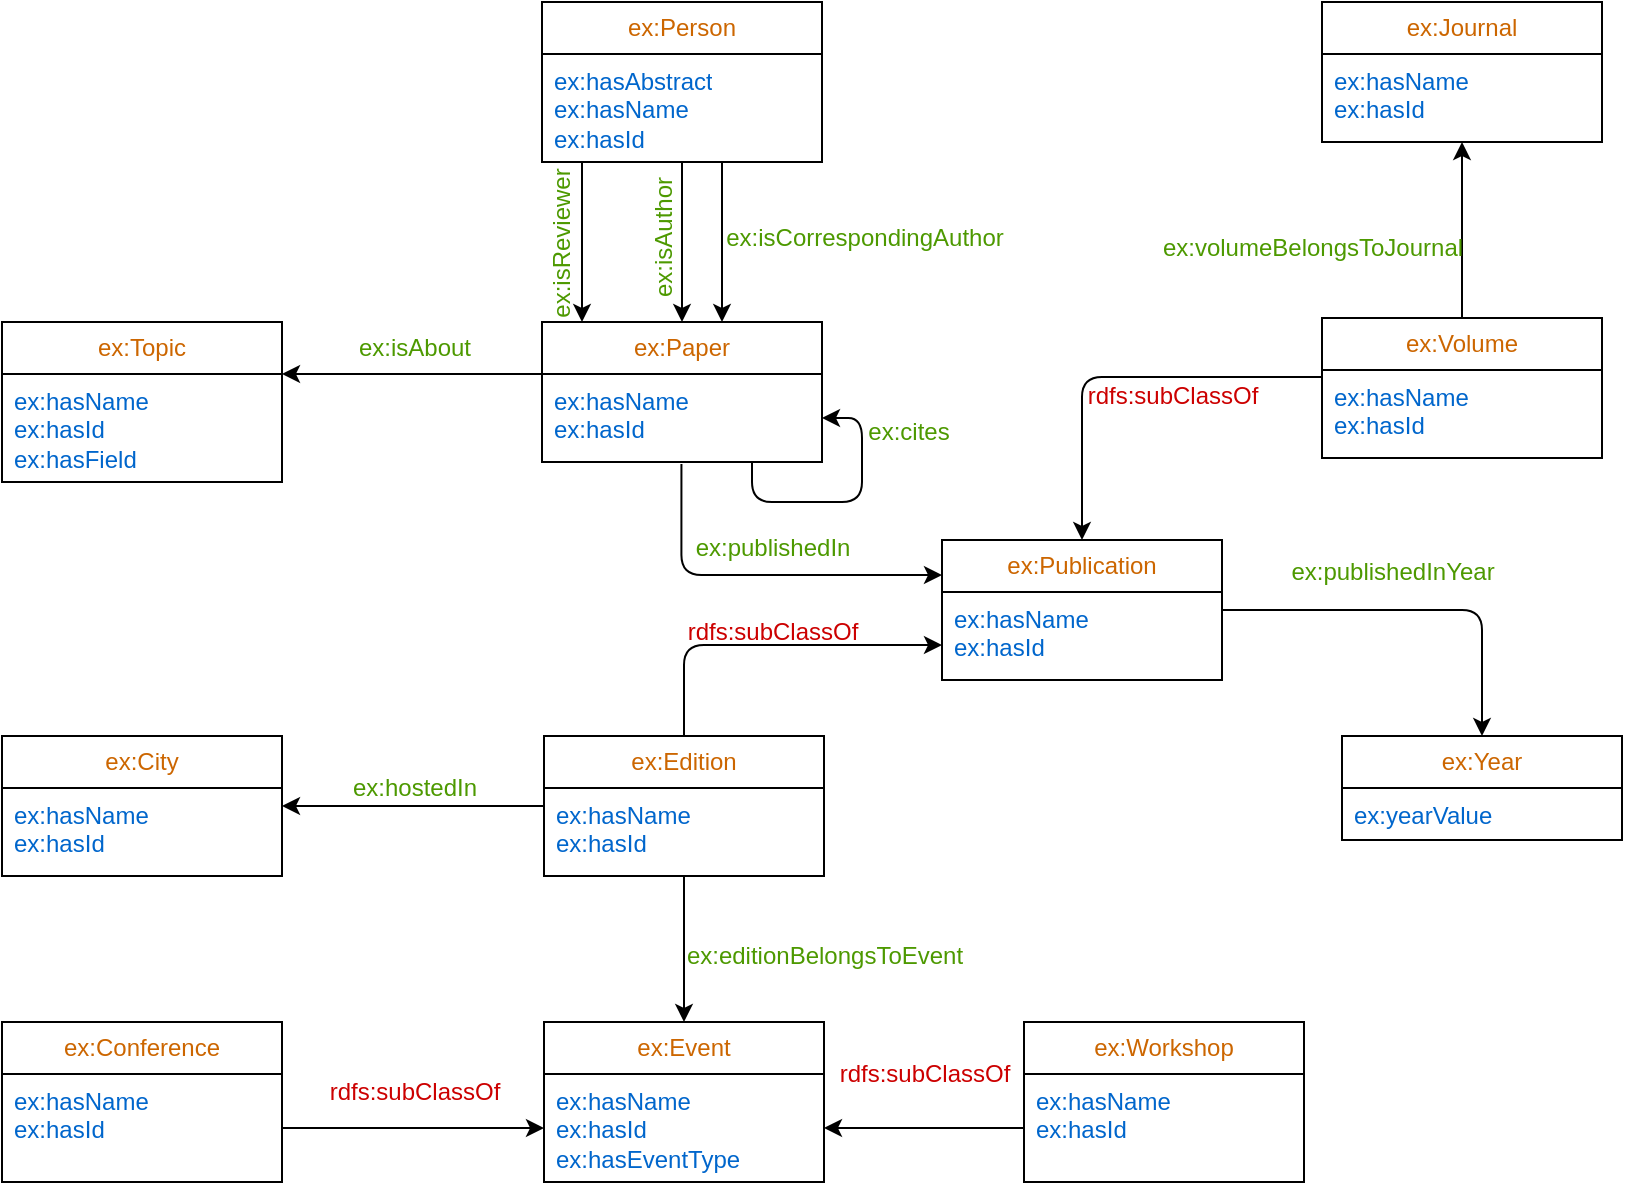 <mxfile version="22.1.11" type="device" pages="2">
  <diagram name="Página-1" id="UC0jaFNqZixYjV9ucipE">
    <mxGraphModel dx="2037" dy="826" grid="1" gridSize="10" guides="1" tooltips="1" connect="1" arrows="1" fold="1" page="1" pageScale="1" pageWidth="827" pageHeight="1169" math="0" shadow="0">
      <root>
        <mxCell id="0" />
        <mxCell id="1" parent="0" />
        <mxCell id="M4EUSrs-WT1TuQm7Qc7x-12" style="edgeStyle=orthogonalEdgeStyle;rounded=0;orthogonalLoop=1;jettySize=auto;html=1;endArrow=classic;endFill=1;startArrow=none;startFill=0;" parent="1" source="M4EUSrs-WT1TuQm7Qc7x-2" target="M4EUSrs-WT1TuQm7Qc7x-10" edge="1">
          <mxGeometry relative="1" as="geometry">
            <Array as="points">
              <mxPoint x="590" y="130" />
              <mxPoint x="590" y="130" />
            </Array>
          </mxGeometry>
        </mxCell>
        <mxCell id="M4EUSrs-WT1TuQm7Qc7x-68" style="edgeStyle=orthogonalEdgeStyle;rounded=0;orthogonalLoop=1;jettySize=auto;html=1;startArrow=none;startFill=0;endArrow=classic;endFill=1;" parent="1" source="M4EUSrs-WT1TuQm7Qc7x-2" target="M4EUSrs-WT1TuQm7Qc7x-10" edge="1">
          <mxGeometry relative="1" as="geometry">
            <Array as="points">
              <mxPoint x="690" y="100" />
              <mxPoint x="690" y="100" />
            </Array>
          </mxGeometry>
        </mxCell>
        <mxCell id="M4EUSrs-WT1TuQm7Qc7x-2" value="&lt;font color=&quot;#cc6600&quot;&gt;ex:Person&lt;/font&gt;" style="swimlane;fontStyle=0;childLayout=stackLayout;horizontal=1;startSize=26;fillColor=none;horizontalStack=0;resizeParent=1;resizeParentMax=0;resizeLast=0;collapsible=1;marginBottom=0;whiteSpace=wrap;html=1;" parent="1" vertex="1">
          <mxGeometry x="570" y="20" width="140" height="80" as="geometry" />
        </mxCell>
        <mxCell id="M4EUSrs-WT1TuQm7Qc7x-5" value="&lt;font color=&quot;#0066cc&quot;&gt;ex:hasAbstract&lt;br&gt;ex:hasName&lt;br&gt;ex:hasId&lt;/font&gt;" style="text;strokeColor=none;fillColor=none;align=left;verticalAlign=top;spacingLeft=4;spacingRight=4;overflow=hidden;rotatable=0;points=[[0,0.5],[1,0.5]];portConstraint=eastwest;whiteSpace=wrap;html=1;" parent="M4EUSrs-WT1TuQm7Qc7x-2" vertex="1">
          <mxGeometry y="26" width="140" height="54" as="geometry" />
        </mxCell>
        <mxCell id="M4EUSrs-WT1TuQm7Qc7x-82" style="edgeStyle=orthogonalEdgeStyle;rounded=0;orthogonalLoop=1;jettySize=auto;html=1;startArrow=classic;startFill=1;endArrow=none;" parent="1" source="M4EUSrs-WT1TuQm7Qc7x-10" target="M4EUSrs-WT1TuQm7Qc7x-2" edge="1">
          <mxGeometry relative="1" as="geometry">
            <Array as="points">
              <mxPoint x="660" y="130" />
              <mxPoint x="660" y="130" />
            </Array>
          </mxGeometry>
        </mxCell>
        <mxCell id="M4EUSrs-WT1TuQm7Qc7x-10" value="&lt;font color=&quot;#cc6600&quot;&gt;ex:Paper&lt;/font&gt;" style="swimlane;fontStyle=0;childLayout=stackLayout;horizontal=1;startSize=26;fillColor=none;horizontalStack=0;resizeParent=1;resizeParentMax=0;resizeLast=0;collapsible=1;marginBottom=0;whiteSpace=wrap;html=1;" parent="1" vertex="1">
          <mxGeometry x="570" y="180" width="140" height="70" as="geometry" />
        </mxCell>
        <mxCell id="M4EUSrs-WT1TuQm7Qc7x-11" value="&lt;font color=&quot;#0066cc&quot;&gt;ex:hasName&lt;br style=&quot;border-color: var(--border-color);&quot;&gt;ex:hasId&lt;/font&gt;" style="text;strokeColor=none;fillColor=none;align=left;verticalAlign=top;spacingLeft=4;spacingRight=4;overflow=hidden;rotatable=0;points=[[0,0.5],[1,0.5]];portConstraint=eastwest;whiteSpace=wrap;html=1;" parent="M4EUSrs-WT1TuQm7Qc7x-10" vertex="1">
          <mxGeometry y="26" width="140" height="44" as="geometry" />
        </mxCell>
        <mxCell id="DxpLubqAypsSl4rRG10U-25" style="edgeStyle=orthogonalEdgeStyle;rounded=1;orthogonalLoop=1;jettySize=auto;html=1;exitX=0.75;exitY=1;exitDx=0;exitDy=0;entryX=1;entryY=0.5;entryDx=0;entryDy=0;" parent="M4EUSrs-WT1TuQm7Qc7x-10" source="M4EUSrs-WT1TuQm7Qc7x-10" target="M4EUSrs-WT1TuQm7Qc7x-11" edge="1">
          <mxGeometry relative="1" as="geometry" />
        </mxCell>
        <mxCell id="M4EUSrs-WT1TuQm7Qc7x-13" value="&lt;font color=&quot;#4d9900&quot;&gt;ex:isAuthor&lt;/font&gt;" style="text;html=1;align=center;verticalAlign=middle;resizable=0;points=[];autosize=1;strokeColor=none;fillColor=none;rotation=270;" parent="1" vertex="1">
          <mxGeometry x="591" y="123" width="80" height="30" as="geometry" />
        </mxCell>
        <mxCell id="M4EUSrs-WT1TuQm7Qc7x-30" style="edgeStyle=orthogonalEdgeStyle;rounded=0;orthogonalLoop=1;jettySize=auto;html=1;startArrow=classic;startFill=1;endArrow=none;" parent="1" source="M4EUSrs-WT1TuQm7Qc7x-17" target="M4EUSrs-WT1TuQm7Qc7x-28" edge="1">
          <mxGeometry relative="1" as="geometry" />
        </mxCell>
        <mxCell id="M4EUSrs-WT1TuQm7Qc7x-17" value="&lt;font color=&quot;#cc6600&quot;&gt;ex:Event&lt;/font&gt;" style="swimlane;fontStyle=0;childLayout=stackLayout;horizontal=1;startSize=26;fillColor=none;horizontalStack=0;resizeParent=1;resizeParentMax=0;resizeLast=0;collapsible=1;marginBottom=0;whiteSpace=wrap;html=1;" parent="1" vertex="1">
          <mxGeometry x="571" y="530" width="140" height="80" as="geometry" />
        </mxCell>
        <mxCell id="M4EUSrs-WT1TuQm7Qc7x-18" value="&lt;font color=&quot;#0066cc&quot;&gt;ex:hasName&lt;br style=&quot;border-color: var(--border-color);&quot;&gt;ex:hasId&lt;br&gt;ex:hasEventType&lt;/font&gt;" style="text;strokeColor=none;fillColor=none;align=left;verticalAlign=top;spacingLeft=4;spacingRight=4;overflow=hidden;rotatable=0;points=[[0,0.5],[1,0.5]];portConstraint=eastwest;whiteSpace=wrap;html=1;" parent="M4EUSrs-WT1TuQm7Qc7x-17" vertex="1">
          <mxGeometry y="26" width="140" height="54" as="geometry" />
        </mxCell>
        <mxCell id="RmD6hMLfcwtv16w3t42G-4" style="edgeStyle=orthogonalEdgeStyle;rounded=0;orthogonalLoop=1;jettySize=auto;html=1;" parent="1" source="M4EUSrs-WT1TuQm7Qc7x-28" target="RmD6hMLfcwtv16w3t42G-2" edge="1">
          <mxGeometry relative="1" as="geometry" />
        </mxCell>
        <mxCell id="DxpLubqAypsSl4rRG10U-8" style="edgeStyle=orthogonalEdgeStyle;orthogonalLoop=1;jettySize=auto;html=1;exitX=0.5;exitY=0;exitDx=0;exitDy=0;entryX=0;entryY=0.75;entryDx=0;entryDy=0;rounded=1;" parent="1" source="M4EUSrs-WT1TuQm7Qc7x-28" target="DxpLubqAypsSl4rRG10U-3" edge="1">
          <mxGeometry relative="1" as="geometry" />
        </mxCell>
        <mxCell id="M4EUSrs-WT1TuQm7Qc7x-28" value="&lt;font color=&quot;#cc6600&quot;&gt;ex:Edition&lt;/font&gt;" style="swimlane;fontStyle=0;childLayout=stackLayout;horizontal=1;startSize=26;fillColor=none;horizontalStack=0;resizeParent=1;resizeParentMax=0;resizeLast=0;collapsible=1;marginBottom=0;whiteSpace=wrap;html=1;" parent="1" vertex="1">
          <mxGeometry x="571" y="387" width="140" height="70" as="geometry" />
        </mxCell>
        <mxCell id="M4EUSrs-WT1TuQm7Qc7x-29" value="&lt;font color=&quot;#0066cc&quot;&gt;ex:hasName&lt;br style=&quot;border-color: var(--border-color);&quot;&gt;ex:hasId&lt;/font&gt;" style="text;strokeColor=none;fillColor=none;align=left;verticalAlign=top;spacingLeft=4;spacingRight=4;overflow=hidden;rotatable=0;points=[[0,0.5],[1,0.5]];portConstraint=eastwest;whiteSpace=wrap;html=1;" parent="M4EUSrs-WT1TuQm7Qc7x-28" vertex="1">
          <mxGeometry y="26" width="140" height="44" as="geometry" />
        </mxCell>
        <mxCell id="M4EUSrs-WT1TuQm7Qc7x-33" value="&lt;font color=&quot;#4d9900&quot;&gt;ex:editionBelongsToEvent&lt;/font&gt;" style="text;html=1;align=center;verticalAlign=middle;resizable=0;points=[];autosize=1;strokeColor=none;fillColor=none;" parent="1" vertex="1">
          <mxGeometry x="631" y="482" width="160" height="30" as="geometry" />
        </mxCell>
        <mxCell id="M4EUSrs-WT1TuQm7Qc7x-46" value="&lt;font color=&quot;#cc6600&quot;&gt;ex:Journal&lt;/font&gt;" style="swimlane;fontStyle=0;childLayout=stackLayout;horizontal=1;startSize=26;fillColor=none;horizontalStack=0;resizeParent=1;resizeParentMax=0;resizeLast=0;collapsible=1;marginBottom=0;whiteSpace=wrap;html=1;" parent="1" vertex="1">
          <mxGeometry x="960" y="20" width="140" height="70" as="geometry" />
        </mxCell>
        <mxCell id="M4EUSrs-WT1TuQm7Qc7x-47" value="&lt;font color=&quot;#0066cc&quot;&gt;ex:hasName&lt;br style=&quot;border-color: var(--border-color);&quot;&gt;ex:hasId&lt;/font&gt;" style="text;strokeColor=none;fillColor=none;align=left;verticalAlign=top;spacingLeft=4;spacingRight=4;overflow=hidden;rotatable=0;points=[[0,0.5],[1,0.5]];portConstraint=eastwest;whiteSpace=wrap;html=1;" parent="M4EUSrs-WT1TuQm7Qc7x-46" vertex="1">
          <mxGeometry y="26" width="140" height="44" as="geometry" />
        </mxCell>
        <mxCell id="M4EUSrs-WT1TuQm7Qc7x-51" style="edgeStyle=orthogonalEdgeStyle;rounded=0;orthogonalLoop=1;jettySize=auto;html=1;" parent="1" source="M4EUSrs-WT1TuQm7Qc7x-49" target="M4EUSrs-WT1TuQm7Qc7x-46" edge="1">
          <mxGeometry relative="1" as="geometry">
            <Array as="points">
              <mxPoint x="1040" y="200" />
              <mxPoint x="1040" y="200" />
            </Array>
          </mxGeometry>
        </mxCell>
        <mxCell id="M4EUSrs-WT1TuQm7Qc7x-49" value="&lt;font color=&quot;#cc6600&quot;&gt;ex:Volume&lt;/font&gt;" style="swimlane;fontStyle=0;childLayout=stackLayout;horizontal=1;startSize=26;fillColor=none;horizontalStack=0;resizeParent=1;resizeParentMax=0;resizeLast=0;collapsible=1;marginBottom=0;whiteSpace=wrap;html=1;" parent="1" vertex="1">
          <mxGeometry x="960" y="178" width="140" height="70" as="geometry" />
        </mxCell>
        <mxCell id="M4EUSrs-WT1TuQm7Qc7x-50" value="&lt;font color=&quot;#0066cc&quot;&gt;ex:hasName&lt;br style=&quot;border-color: var(--border-color);&quot;&gt;ex:hasId&lt;/font&gt;" style="text;strokeColor=none;fillColor=none;align=left;verticalAlign=top;spacingLeft=4;spacingRight=4;overflow=hidden;rotatable=0;points=[[0,0.5],[1,0.5]];portConstraint=eastwest;whiteSpace=wrap;html=1;" parent="M4EUSrs-WT1TuQm7Qc7x-49" vertex="1">
          <mxGeometry y="26" width="140" height="44" as="geometry" />
        </mxCell>
        <mxCell id="M4EUSrs-WT1TuQm7Qc7x-52" value="&lt;font color=&quot;#4d9900&quot;&gt;ex:volumeBelongsToJournal&lt;/font&gt;" style="text;html=1;align=center;verticalAlign=middle;resizable=0;points=[];autosize=1;strokeColor=none;fillColor=none;rotation=0;" parent="1" vertex="1">
          <mxGeometry x="870" y="128" width="170" height="30" as="geometry" />
        </mxCell>
        <mxCell id="M4EUSrs-WT1TuQm7Qc7x-57" value="&lt;font color=&quot;#cc6600&quot;&gt;ex:Year&lt;/font&gt;" style="swimlane;fontStyle=0;childLayout=stackLayout;horizontal=1;startSize=26;fillColor=none;horizontalStack=0;resizeParent=1;resizeParentMax=0;resizeLast=0;collapsible=1;marginBottom=0;whiteSpace=wrap;html=1;" parent="1" vertex="1">
          <mxGeometry x="970" y="387" width="140" height="52" as="geometry" />
        </mxCell>
        <mxCell id="M4EUSrs-WT1TuQm7Qc7x-58" value="&lt;font color=&quot;#0066cc&quot;&gt;ex:yearValue&lt;/font&gt;" style="text;strokeColor=none;fillColor=none;align=left;verticalAlign=top;spacingLeft=4;spacingRight=4;overflow=hidden;rotatable=0;points=[[0,0.5],[1,0.5]];portConstraint=eastwest;whiteSpace=wrap;html=1;" parent="M4EUSrs-WT1TuQm7Qc7x-57" vertex="1">
          <mxGeometry y="26" width="140" height="26" as="geometry" />
        </mxCell>
        <mxCell id="M4EUSrs-WT1TuQm7Qc7x-73" value="&lt;font color=&quot;#4d9900&quot;&gt;ex:isCorrespondingAuthor&lt;/font&gt;" style="text;html=1;align=center;verticalAlign=middle;resizable=0;points=[];autosize=1;strokeColor=none;fillColor=none;rotation=0;" parent="1" vertex="1">
          <mxGeometry x="651" y="123" width="160" height="30" as="geometry" />
        </mxCell>
        <mxCell id="M4EUSrs-WT1TuQm7Qc7x-80" style="edgeStyle=orthogonalEdgeStyle;rounded=0;orthogonalLoop=1;jettySize=auto;html=1;endArrow=none;endFill=0;startArrow=classic;startFill=1;" parent="1" source="M4EUSrs-WT1TuQm7Qc7x-78" target="M4EUSrs-WT1TuQm7Qc7x-10" edge="1">
          <mxGeometry relative="1" as="geometry">
            <Array as="points">
              <mxPoint x="480" y="206" />
              <mxPoint x="480" y="206" />
            </Array>
          </mxGeometry>
        </mxCell>
        <mxCell id="M4EUSrs-WT1TuQm7Qc7x-78" value="&lt;font color=&quot;#cc6600&quot;&gt;ex:Topic&lt;/font&gt;" style="swimlane;fontStyle=0;childLayout=stackLayout;horizontal=1;startSize=26;fillColor=none;horizontalStack=0;resizeParent=1;resizeParentMax=0;resizeLast=0;collapsible=1;marginBottom=0;whiteSpace=wrap;html=1;" parent="1" vertex="1">
          <mxGeometry x="300" y="180" width="140" height="80" as="geometry" />
        </mxCell>
        <mxCell id="M4EUSrs-WT1TuQm7Qc7x-79" value="&lt;font color=&quot;#0066cc&quot;&gt;ex:hasName&lt;br style=&quot;border-color: var(--border-color);&quot;&gt;ex:hasId&lt;br&gt;ex:hasField&lt;/font&gt;" style="text;strokeColor=none;fillColor=none;align=left;verticalAlign=top;spacingLeft=4;spacingRight=4;overflow=hidden;rotatable=0;points=[[0,0.5],[1,0.5]];portConstraint=eastwest;whiteSpace=wrap;html=1;" parent="M4EUSrs-WT1TuQm7Qc7x-78" vertex="1">
          <mxGeometry y="26" width="140" height="54" as="geometry" />
        </mxCell>
        <mxCell id="M4EUSrs-WT1TuQm7Qc7x-86" value="&lt;font color=&quot;#4d9900&quot;&gt;ex:isReviewer&lt;/font&gt;" style="text;html=1;align=center;verticalAlign=middle;resizable=0;points=[];autosize=1;strokeColor=none;fillColor=none;rotation=270;" parent="1" vertex="1">
          <mxGeometry x="530" y="126" width="100" height="30" as="geometry" />
        </mxCell>
        <mxCell id="RmD6hMLfcwtv16w3t42G-2" value="&lt;font color=&quot;#cc6600&quot;&gt;ex:City&lt;/font&gt;" style="swimlane;fontStyle=0;childLayout=stackLayout;horizontal=1;startSize=26;fillColor=none;horizontalStack=0;resizeParent=1;resizeParentMax=0;resizeLast=0;collapsible=1;marginBottom=0;whiteSpace=wrap;html=1;" parent="1" vertex="1">
          <mxGeometry x="300" y="387" width="140" height="70" as="geometry" />
        </mxCell>
        <mxCell id="RmD6hMLfcwtv16w3t42G-3" value="&lt;font color=&quot;#0066cc&quot;&gt;ex:hasName&lt;br style=&quot;border-color: var(--border-color);&quot;&gt;ex:hasId&lt;/font&gt;" style="text;strokeColor=none;fillColor=none;align=left;verticalAlign=top;spacingLeft=4;spacingRight=4;overflow=hidden;rotatable=0;points=[[0,0.5],[1,0.5]];portConstraint=eastwest;whiteSpace=wrap;html=1;" parent="RmD6hMLfcwtv16w3t42G-2" vertex="1">
          <mxGeometry y="26" width="140" height="44" as="geometry" />
        </mxCell>
        <mxCell id="C-OMZrkuwwGoC4LyMMGS-2" value="&lt;font color=&quot;#4d9900&quot;&gt;ex:hostedIn&lt;/font&gt;" style="text;html=1;align=center;verticalAlign=middle;resizable=0;points=[];autosize=1;strokeColor=none;fillColor=none;" parent="1" vertex="1">
          <mxGeometry x="461" y="398" width="90" height="30" as="geometry" />
        </mxCell>
        <mxCell id="X9fy7WSWM_GbU6170cnX-1" value="&lt;font color=&quot;#4d9900&quot;&gt;ex:isAbout&lt;/font&gt;" style="text;html=1;align=center;verticalAlign=middle;resizable=0;points=[];autosize=1;strokeColor=none;fillColor=none;" parent="1" vertex="1">
          <mxGeometry x="466" y="178" width="80" height="30" as="geometry" />
        </mxCell>
        <mxCell id="DxpLubqAypsSl4rRG10U-11" style="edgeStyle=orthogonalEdgeStyle;orthogonalLoop=1;jettySize=auto;html=1;exitX=1;exitY=0.5;exitDx=0;exitDy=0;entryX=0.5;entryY=0;entryDx=0;entryDy=0;rounded=1;" parent="1" source="DxpLubqAypsSl4rRG10U-3" target="M4EUSrs-WT1TuQm7Qc7x-57" edge="1">
          <mxGeometry relative="1" as="geometry" />
        </mxCell>
        <mxCell id="DxpLubqAypsSl4rRG10U-3" value="&lt;font color=&quot;#cc6600&quot;&gt;ex:Publication&lt;/font&gt;" style="swimlane;fontStyle=0;childLayout=stackLayout;horizontal=1;startSize=26;fillColor=none;horizontalStack=0;resizeParent=1;resizeParentMax=0;resizeLast=0;collapsible=1;marginBottom=0;whiteSpace=wrap;html=1;" parent="1" vertex="1">
          <mxGeometry x="770" y="289" width="140" height="70" as="geometry" />
        </mxCell>
        <mxCell id="DxpLubqAypsSl4rRG10U-24" value="&lt;font color=&quot;#0066cc&quot;&gt;ex:hasName&lt;br style=&quot;border-color: var(--border-color);&quot;&gt;ex:hasId&lt;/font&gt;" style="text;strokeColor=none;fillColor=none;align=left;verticalAlign=top;spacingLeft=4;spacingRight=4;overflow=hidden;rotatable=0;points=[[0,0.5],[1,0.5]];portConstraint=eastwest;whiteSpace=wrap;html=1;" parent="DxpLubqAypsSl4rRG10U-3" vertex="1">
          <mxGeometry y="26" width="140" height="44" as="geometry" />
        </mxCell>
        <mxCell id="DxpLubqAypsSl4rRG10U-5" style="edgeStyle=orthogonalEdgeStyle;orthogonalLoop=1;jettySize=auto;html=1;entryX=0.001;entryY=0.08;entryDx=0;entryDy=0;entryPerimeter=0;startArrow=classic;startFill=1;endArrow=none;endFill=0;rounded=1;" parent="1" source="DxpLubqAypsSl4rRG10U-3" target="M4EUSrs-WT1TuQm7Qc7x-50" edge="1">
          <mxGeometry relative="1" as="geometry" />
        </mxCell>
        <mxCell id="DxpLubqAypsSl4rRG10U-9" style="edgeStyle=orthogonalEdgeStyle;orthogonalLoop=1;jettySize=auto;html=1;exitX=0.498;exitY=1.022;exitDx=0;exitDy=0;entryX=0;entryY=0.25;entryDx=0;entryDy=0;exitPerimeter=0;rounded=1;" parent="1" source="M4EUSrs-WT1TuQm7Qc7x-11" target="DxpLubqAypsSl4rRG10U-3" edge="1">
          <mxGeometry relative="1" as="geometry" />
        </mxCell>
        <mxCell id="DxpLubqAypsSl4rRG10U-10" value="&lt;font color=&quot;#4d9900&quot;&gt;ex:publishedIn&lt;/font&gt;" style="text;html=1;align=center;verticalAlign=middle;resizable=0;points=[];autosize=1;strokeColor=none;fillColor=none;" parent="1" vertex="1">
          <mxGeometry x="635" y="278" width="100" height="30" as="geometry" />
        </mxCell>
        <mxCell id="DxpLubqAypsSl4rRG10U-12" value="&lt;font color=&quot;#cc0000&quot;&gt;rdfs:subClassOf&lt;/font&gt;" style="text;html=1;align=center;verticalAlign=middle;resizable=0;points=[];autosize=1;strokeColor=none;fillColor=none;" parent="1" vertex="1">
          <mxGeometry x="630" y="320" width="110" height="30" as="geometry" />
        </mxCell>
        <mxCell id="DxpLubqAypsSl4rRG10U-13" value="&lt;font color=&quot;#cc0000&quot;&gt;rdfs:subClassOf&lt;/font&gt;" style="text;html=1;align=center;verticalAlign=middle;resizable=0;points=[];autosize=1;strokeColor=none;fillColor=none;" parent="1" vertex="1">
          <mxGeometry x="830" y="202" width="110" height="30" as="geometry" />
        </mxCell>
        <mxCell id="DxpLubqAypsSl4rRG10U-14" value="&lt;font color=&quot;#4d9900&quot;&gt;ex:publishedInYear&lt;/font&gt;" style="text;html=1;align=center;verticalAlign=middle;resizable=0;points=[];autosize=1;strokeColor=none;fillColor=none;" parent="1" vertex="1">
          <mxGeometry x="930" y="290" width="130" height="30" as="geometry" />
        </mxCell>
        <mxCell id="DxpLubqAypsSl4rRG10U-15" value="&lt;font color=&quot;#cc6600&quot;&gt;ex:Conference&lt;/font&gt;" style="swimlane;fontStyle=0;childLayout=stackLayout;horizontal=1;startSize=26;fillColor=none;horizontalStack=0;resizeParent=1;resizeParentMax=0;resizeLast=0;collapsible=1;marginBottom=0;whiteSpace=wrap;html=1;" parent="1" vertex="1">
          <mxGeometry x="300" y="530" width="140" height="80" as="geometry" />
        </mxCell>
        <mxCell id="DxpLubqAypsSl4rRG10U-16" value="&lt;font color=&quot;#0066cc&quot;&gt;ex:hasName&lt;br style=&quot;border-color: var(--border-color);&quot;&gt;ex:hasId&lt;/font&gt;" style="text;strokeColor=none;fillColor=none;align=left;verticalAlign=top;spacingLeft=4;spacingRight=4;overflow=hidden;rotatable=0;points=[[0,0.5],[1,0.5]];portConstraint=eastwest;whiteSpace=wrap;html=1;" parent="DxpLubqAypsSl4rRG10U-15" vertex="1">
          <mxGeometry y="26" width="140" height="54" as="geometry" />
        </mxCell>
        <mxCell id="DxpLubqAypsSl4rRG10U-17" value="&lt;font color=&quot;#cc6600&quot;&gt;ex:Workshop&lt;/font&gt;" style="swimlane;fontStyle=0;childLayout=stackLayout;horizontal=1;startSize=26;fillColor=none;horizontalStack=0;resizeParent=1;resizeParentMax=0;resizeLast=0;collapsible=1;marginBottom=0;whiteSpace=wrap;html=1;" parent="1" vertex="1">
          <mxGeometry x="811" y="530" width="140" height="80" as="geometry" />
        </mxCell>
        <mxCell id="DxpLubqAypsSl4rRG10U-18" value="&lt;font color=&quot;#0066cc&quot;&gt;ex:hasName&lt;br style=&quot;border-color: var(--border-color);&quot;&gt;ex:hasId&lt;/font&gt;" style="text;strokeColor=none;fillColor=none;align=left;verticalAlign=top;spacingLeft=4;spacingRight=4;overflow=hidden;rotatable=0;points=[[0,0.5],[1,0.5]];portConstraint=eastwest;whiteSpace=wrap;html=1;" parent="DxpLubqAypsSl4rRG10U-17" vertex="1">
          <mxGeometry y="26" width="140" height="54" as="geometry" />
        </mxCell>
        <mxCell id="DxpLubqAypsSl4rRG10U-19" style="edgeStyle=orthogonalEdgeStyle;orthogonalLoop=1;jettySize=auto;html=1;exitX=0;exitY=0.5;exitDx=0;exitDy=0;entryX=1;entryY=0.5;entryDx=0;entryDy=0;rounded=0;" parent="1" source="DxpLubqAypsSl4rRG10U-18" target="M4EUSrs-WT1TuQm7Qc7x-18" edge="1">
          <mxGeometry relative="1" as="geometry" />
        </mxCell>
        <mxCell id="DxpLubqAypsSl4rRG10U-20" style="edgeStyle=orthogonalEdgeStyle;rounded=0;orthogonalLoop=1;jettySize=auto;html=1;exitX=1;exitY=0.5;exitDx=0;exitDy=0;entryX=0;entryY=0.5;entryDx=0;entryDy=0;" parent="1" source="DxpLubqAypsSl4rRG10U-16" target="M4EUSrs-WT1TuQm7Qc7x-18" edge="1">
          <mxGeometry relative="1" as="geometry" />
        </mxCell>
        <mxCell id="DxpLubqAypsSl4rRG10U-21" value="&lt;font color=&quot;#cc0000&quot;&gt;rdfs:subClassOf&lt;/font&gt;" style="text;html=1;align=center;verticalAlign=middle;resizable=0;points=[];autosize=1;strokeColor=none;fillColor=none;" parent="1" vertex="1">
          <mxGeometry x="706" y="541" width="110" height="30" as="geometry" />
        </mxCell>
        <mxCell id="DxpLubqAypsSl4rRG10U-22" value="&lt;font color=&quot;#cc0000&quot;&gt;rdfs:subClassOf&lt;/font&gt;" style="text;html=1;align=center;verticalAlign=middle;resizable=0;points=[];autosize=1;strokeColor=none;fillColor=none;" parent="1" vertex="1">
          <mxGeometry x="451" y="550" width="110" height="30" as="geometry" />
        </mxCell>
        <mxCell id="DxpLubqAypsSl4rRG10U-26" value="&lt;font color=&quot;#4d9900&quot;&gt;ex:cites&lt;/font&gt;" style="text;html=1;align=center;verticalAlign=middle;resizable=0;points=[];autosize=1;strokeColor=none;fillColor=none;" parent="1" vertex="1">
          <mxGeometry x="723" y="220" width="60" height="30" as="geometry" />
        </mxCell>
      </root>
    </mxGraphModel>
  </diagram>
  <diagram name="Copia de Página-1" id="prmroGwT2gTFPxNVpOyj">
    <mxGraphModel grid="1" page="1" gridSize="10" guides="1" tooltips="1" connect="1" arrows="1" fold="1" pageScale="1" pageWidth="827" pageHeight="1169" math="0" shadow="0">
      <root>
        <mxCell id="VKKqPbW9DOdHy617Xl_3-0" />
        <mxCell id="VKKqPbW9DOdHy617Xl_3-1" parent="VKKqPbW9DOdHy617Xl_3-0" />
        <mxCell id="VKKqPbW9DOdHy617Xl_3-2" style="edgeStyle=orthogonalEdgeStyle;rounded=0;orthogonalLoop=1;jettySize=auto;html=1;endArrow=classic;endFill=1;startArrow=none;startFill=0;" parent="VKKqPbW9DOdHy617Xl_3-1" source="VKKqPbW9DOdHy617Xl_3-4" target="VKKqPbW9DOdHy617Xl_3-7" edge="1">
          <mxGeometry relative="1" as="geometry">
            <Array as="points">
              <mxPoint x="440" y="360" />
              <mxPoint x="440" y="360" />
            </Array>
          </mxGeometry>
        </mxCell>
        <mxCell id="0MGAwhGWffU2wBn2bnV6-4" style="edgeStyle=orthogonalEdgeStyle;rounded=0;orthogonalLoop=1;jettySize=auto;html=1;" edge="1" parent="VKKqPbW9DOdHy617Xl_3-1" source="VKKqPbW9DOdHy617Xl_3-4" target="0MGAwhGWffU2wBn2bnV6-1">
          <mxGeometry relative="1" as="geometry" />
        </mxCell>
        <mxCell id="VKKqPbW9DOdHy617Xl_3-4" value="Person" style="swimlane;fontStyle=0;childLayout=stackLayout;horizontal=1;startSize=26;fillColor=none;horizontalStack=0;resizeParent=1;resizeParentMax=0;resizeLast=0;collapsible=1;marginBottom=0;whiteSpace=wrap;html=1;" parent="VKKqPbW9DOdHy617Xl_3-1" vertex="1">
          <mxGeometry x="360" y="230" width="140" height="48" as="geometry" />
        </mxCell>
        <mxCell id="VKKqPbW9DOdHy617Xl_3-5" value="+ name" style="text;strokeColor=none;fillColor=none;align=left;verticalAlign=top;spacingLeft=4;spacingRight=4;overflow=hidden;rotatable=0;points=[[0,0.5],[1,0.5]];portConstraint=eastwest;whiteSpace=wrap;html=1;" parent="VKKqPbW9DOdHy617Xl_3-4" vertex="1">
          <mxGeometry y="26" width="140" height="22" as="geometry" />
        </mxCell>
        <mxCell id="VKKqPbW9DOdHy617Xl_3-7" value="Papers" style="swimlane;fontStyle=0;childLayout=stackLayout;horizontal=1;startSize=26;fillColor=none;horizontalStack=0;resizeParent=1;resizeParentMax=0;resizeLast=0;collapsible=1;marginBottom=0;whiteSpace=wrap;html=1;" parent="VKKqPbW9DOdHy617Xl_3-1" vertex="1">
          <mxGeometry x="360" y="404" width="140" height="78" as="geometry" />
        </mxCell>
        <mxCell id="VKKqPbW9DOdHy617Xl_3-8" value="+ title" style="text;strokeColor=none;fillColor=none;align=left;verticalAlign=top;spacingLeft=4;spacingRight=4;overflow=hidden;rotatable=0;points=[[0,0.5],[1,0.5]];portConstraint=eastwest;whiteSpace=wrap;html=1;" parent="VKKqPbW9DOdHy617Xl_3-7" vertex="1">
          <mxGeometry y="26" width="140" height="26" as="geometry" />
        </mxCell>
        <mxCell id="0MGAwhGWffU2wBn2bnV6-0" value="+ abstract" style="text;strokeColor=none;fillColor=none;align=left;verticalAlign=top;spacingLeft=4;spacingRight=4;overflow=hidden;rotatable=0;points=[[0,0.5],[1,0.5]];portConstraint=eastwest;whiteSpace=wrap;html=1;" vertex="1" parent="VKKqPbW9DOdHy617Xl_3-7">
          <mxGeometry y="52" width="140" height="26" as="geometry" />
        </mxCell>
        <mxCell id="VKKqPbW9DOdHy617Xl_3-55" value="*" style="text;html=1;align=center;verticalAlign=middle;resizable=0;points=[];autosize=1;strokeColor=none;fillColor=none;" parent="VKKqPbW9DOdHy617Xl_3-1" vertex="1">
          <mxGeometry x="404" y="374" width="30" height="30" as="geometry" />
        </mxCell>
        <mxCell id="VKKqPbW9DOdHy617Xl_3-56" value="1..*" style="text;html=1;align=center;verticalAlign=middle;resizable=0;points=[];autosize=1;strokeColor=none;fillColor=none;" parent="VKKqPbW9DOdHy617Xl_3-1" vertex="1">
          <mxGeometry x="394" y="278" width="40" height="30" as="geometry" />
        </mxCell>
        <mxCell id="VKKqPbW9DOdHy617Xl_3-57" value="WROTE&lt;div&gt;{content,&lt;/div&gt;&lt;div&gt;decision}&lt;/div&gt;" style="text;html=1;align=center;verticalAlign=middle;resizable=0;points=[];autosize=1;strokeColor=none;fillColor=none;" parent="VKKqPbW9DOdHy617Xl_3-1" vertex="1">
          <mxGeometry x="360" y="314" width="70" height="60" as="geometry" />
        </mxCell>
        <mxCell id="0MGAwhGWffU2wBn2bnV6-1" value="Organization" style="swimlane;fontStyle=0;childLayout=stackLayout;horizontal=1;startSize=26;fillColor=none;horizontalStack=0;resizeParent=1;resizeParentMax=0;resizeLast=0;collapsible=1;marginBottom=0;whiteSpace=wrap;html=1;" vertex="1" parent="VKKqPbW9DOdHy617Xl_3-1">
          <mxGeometry x="20" y="219" width="140" height="70" as="geometry" />
        </mxCell>
        <mxCell id="0MGAwhGWffU2wBn2bnV6-2" value="+ name" style="text;strokeColor=none;fillColor=none;align=left;verticalAlign=top;spacingLeft=4;spacingRight=4;overflow=hidden;rotatable=0;points=[[0,0.5],[1,0.5]];portConstraint=eastwest;whiteSpace=wrap;html=1;" vertex="1" parent="0MGAwhGWffU2wBn2bnV6-1">
          <mxGeometry y="26" width="140" height="22" as="geometry" />
        </mxCell>
        <mxCell id="0MGAwhGWffU2wBn2bnV6-3" value="+ type" style="text;strokeColor=none;fillColor=none;align=left;verticalAlign=top;spacingLeft=4;spacingRight=4;overflow=hidden;rotatable=0;points=[[0,0.5],[1,0.5]];portConstraint=eastwest;whiteSpace=wrap;html=1;" vertex="1" parent="0MGAwhGWffU2wBn2bnV6-1">
          <mxGeometry y="48" width="140" height="22" as="geometry" />
        </mxCell>
        <mxCell id="0MGAwhGWffU2wBn2bnV6-5" value="AFFILIATED_WITH" style="text;html=1;align=center;verticalAlign=middle;resizable=0;points=[];autosize=1;strokeColor=none;fillColor=none;" vertex="1" parent="VKKqPbW9DOdHy617Xl_3-1">
          <mxGeometry x="190" y="219" width="130" height="30" as="geometry" />
        </mxCell>
        <mxCell id="0MGAwhGWffU2wBn2bnV6-6" value="*" style="text;html=1;align=center;verticalAlign=middle;resizable=0;points=[];autosize=1;strokeColor=none;fillColor=none;" vertex="1" parent="VKKqPbW9DOdHy617Xl_3-1">
          <mxGeometry x="325" y="218" width="30" height="30" as="geometry" />
        </mxCell>
        <mxCell id="0MGAwhGWffU2wBn2bnV6-7" value="*" style="text;html=1;align=center;verticalAlign=middle;resizable=0;points=[];autosize=1;strokeColor=none;fillColor=none;" vertex="1" parent="VKKqPbW9DOdHy617Xl_3-1">
          <mxGeometry x="155" y="218" width="30" height="30" as="geometry" />
        </mxCell>
      </root>
    </mxGraphModel>
  </diagram>
</mxfile>
